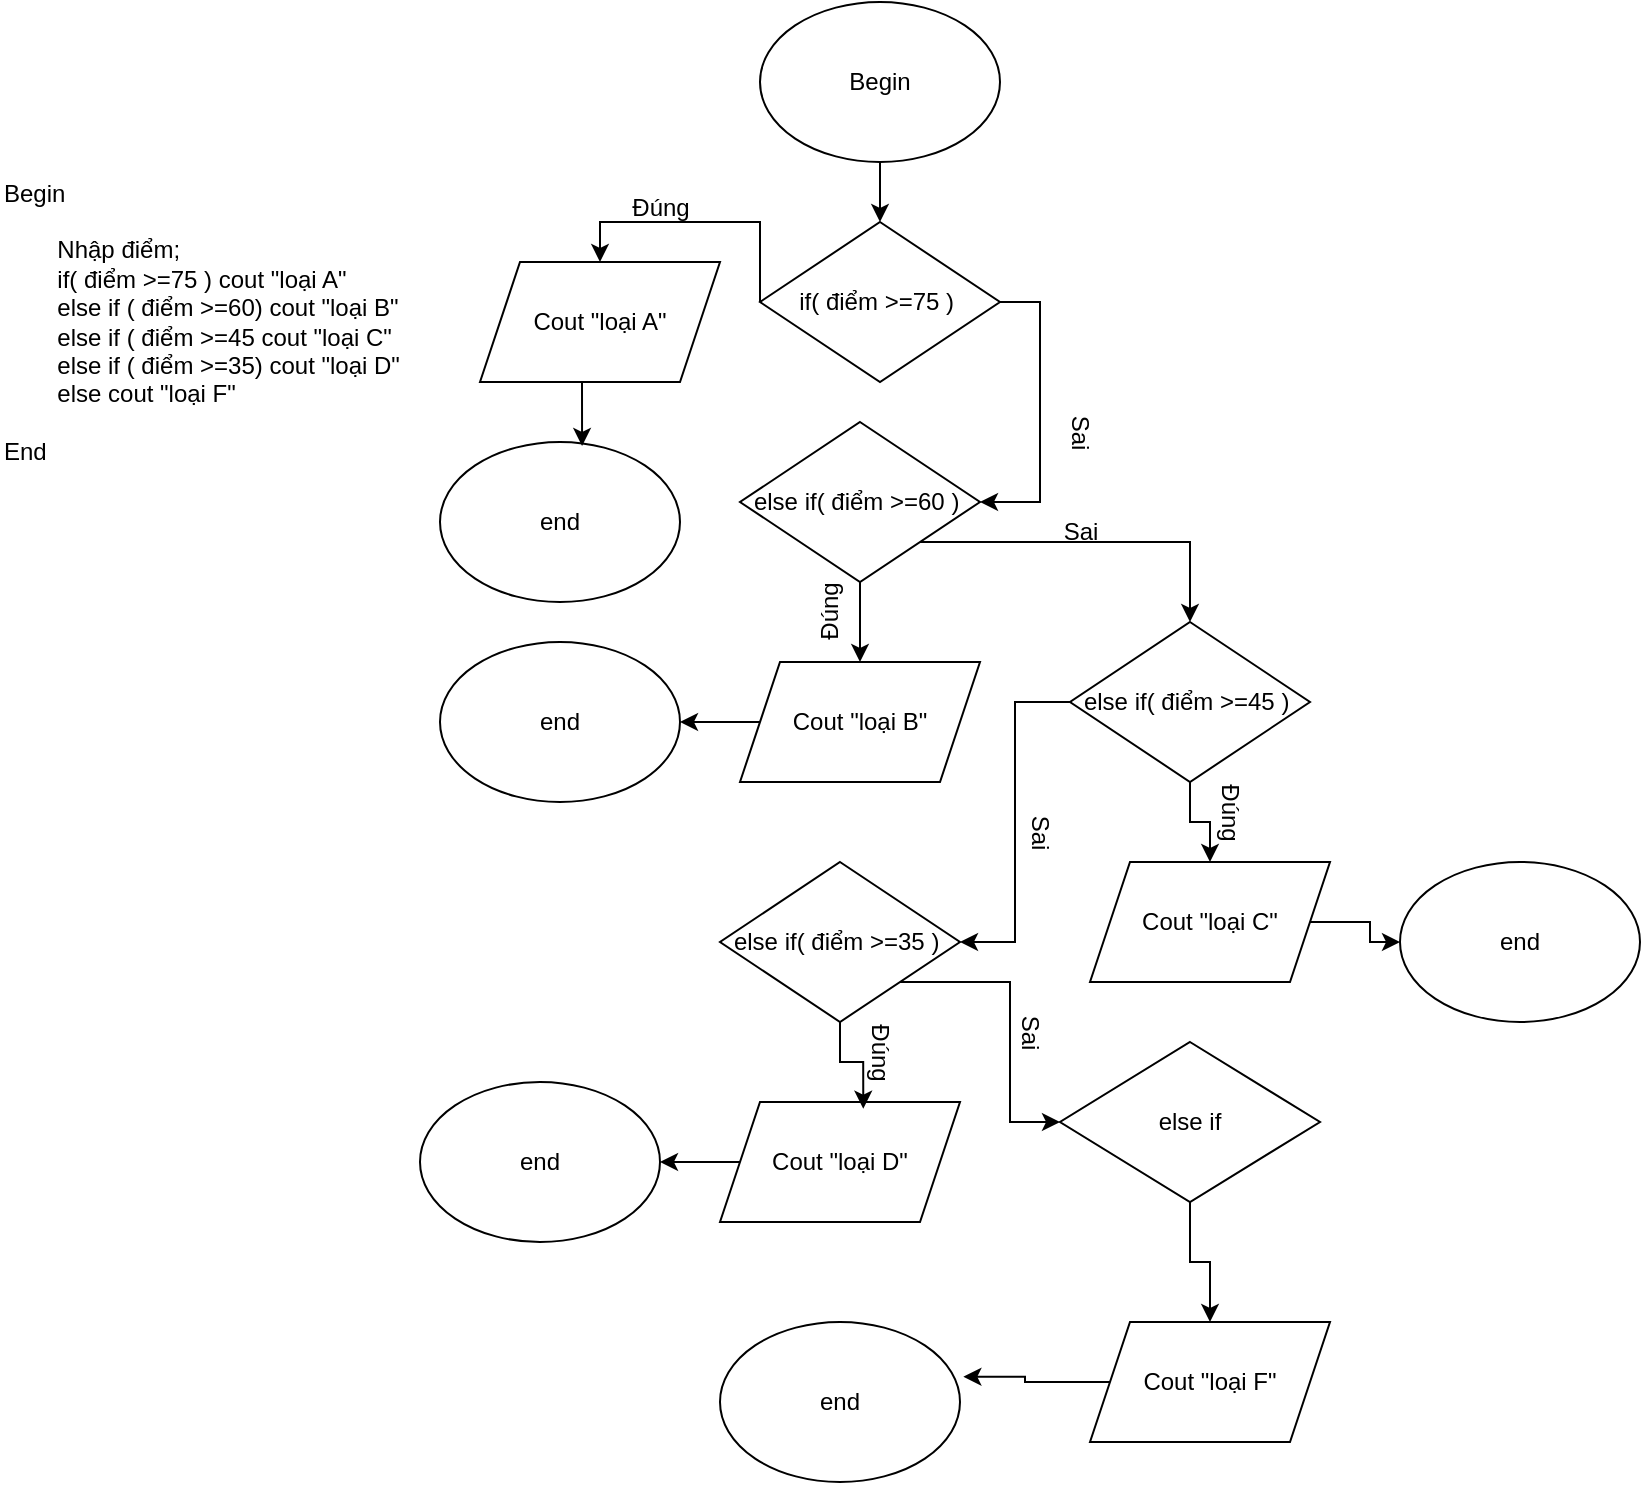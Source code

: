 <mxfile version="24.7.17">
  <diagram name="Page-1" id="b-rBPI10aY0FwaceuBIl">
    <mxGraphModel dx="1221" dy="823" grid="1" gridSize="10" guides="1" tooltips="1" connect="1" arrows="1" fold="1" page="1" pageScale="1" pageWidth="850" pageHeight="1100" math="0" shadow="0">
      <root>
        <mxCell id="0" />
        <mxCell id="1" parent="0" />
        <mxCell id="R6H1yCaC_U09KvBiGj2D-18" style="edgeStyle=orthogonalEdgeStyle;rounded=0;orthogonalLoop=1;jettySize=auto;html=1;exitX=0.5;exitY=1;exitDx=0;exitDy=0;entryX=0.5;entryY=0;entryDx=0;entryDy=0;" edge="1" parent="1" source="R6H1yCaC_U09KvBiGj2D-2" target="R6H1yCaC_U09KvBiGj2D-8">
          <mxGeometry relative="1" as="geometry" />
        </mxCell>
        <mxCell id="R6H1yCaC_U09KvBiGj2D-2" value="Begin" style="ellipse;whiteSpace=wrap;html=1;" vertex="1" parent="1">
          <mxGeometry x="410" y="60" width="120" height="80" as="geometry" />
        </mxCell>
        <mxCell id="R6H1yCaC_U09KvBiGj2D-6" value="Begin&lt;div&gt;&lt;span style=&quot;white-space: pre;&quot;&gt;&#x9;&lt;/span&gt;&lt;br&gt;&lt;/div&gt;&lt;div&gt;&lt;span style=&quot;white-space: pre;&quot;&gt;&#x9;&lt;/span&gt;Nhập điểm;&lt;br&gt;&lt;/div&gt;&lt;div&gt;&lt;span style=&quot;white-space: pre;&quot;&gt;&#x9;&lt;/span&gt;if( điểm &amp;gt;=75 ) cout &quot;loại A&quot;&lt;br&gt;&lt;/div&gt;&lt;div&gt;&lt;span style=&quot;white-space: pre;&quot;&gt;&#x9;&lt;/span&gt;else if ( điểm &amp;gt;=60) cout &quot;loại B&quot;&lt;br&gt;&lt;/div&gt;&lt;div&gt;&lt;span style=&quot;white-space: pre;&quot;&gt;&#x9;&lt;/span&gt;else if ( điểm &amp;gt;=45 cout &quot;loại C&quot;&lt;br&gt;&lt;/div&gt;&lt;div&gt;&lt;span style=&quot;white-space: pre;&quot;&gt;&#x9;&lt;/span&gt;else if ( điểm &amp;gt;=35) cout &quot;loại D&quot;&lt;br&gt;&lt;/div&gt;&lt;div&gt;&lt;span style=&quot;white-space: pre;&quot;&gt;&#x9;&lt;/span&gt;else cout &quot;loại F&quot;&lt;br&gt;&lt;/div&gt;&lt;div&gt;&lt;br&gt;&lt;/div&gt;&lt;div&gt;End&lt;/div&gt;" style="text;html=1;align=left;verticalAlign=middle;resizable=0;points=[];autosize=1;strokeColor=none;fillColor=none;" vertex="1" parent="1">
          <mxGeometry x="30" y="140" width="220" height="160" as="geometry" />
        </mxCell>
        <mxCell id="R6H1yCaC_U09KvBiGj2D-21" style="edgeStyle=orthogonalEdgeStyle;rounded=0;orthogonalLoop=1;jettySize=auto;html=1;exitX=0.5;exitY=1;exitDx=0;exitDy=0;entryX=0.5;entryY=0;entryDx=0;entryDy=0;" edge="1" parent="1" source="R6H1yCaC_U09KvBiGj2D-7" target="R6H1yCaC_U09KvBiGj2D-12">
          <mxGeometry relative="1" as="geometry" />
        </mxCell>
        <mxCell id="R6H1yCaC_U09KvBiGj2D-30" style="edgeStyle=orthogonalEdgeStyle;rounded=0;orthogonalLoop=1;jettySize=auto;html=1;exitX=1;exitY=1;exitDx=0;exitDy=0;entryX=0.5;entryY=0;entryDx=0;entryDy=0;" edge="1" parent="1" source="R6H1yCaC_U09KvBiGj2D-7" target="R6H1yCaC_U09KvBiGj2D-9">
          <mxGeometry relative="1" as="geometry" />
        </mxCell>
        <mxCell id="R6H1yCaC_U09KvBiGj2D-7" value="&lt;span style=&quot;text-align: left; text-wrap: nowrap;&quot;&gt;else if( điểm &amp;gt;=60 )&amp;nbsp;&lt;/span&gt;" style="rhombus;whiteSpace=wrap;html=1;" vertex="1" parent="1">
          <mxGeometry x="400" y="270" width="120" height="80" as="geometry" />
        </mxCell>
        <mxCell id="R6H1yCaC_U09KvBiGj2D-19" style="edgeStyle=orthogonalEdgeStyle;rounded=0;orthogonalLoop=1;jettySize=auto;html=1;exitX=0;exitY=0.5;exitDx=0;exitDy=0;entryX=0.5;entryY=0;entryDx=0;entryDy=0;" edge="1" parent="1" source="R6H1yCaC_U09KvBiGj2D-8" target="R6H1yCaC_U09KvBiGj2D-15">
          <mxGeometry relative="1" as="geometry">
            <Array as="points">
              <mxPoint x="410" y="170" />
              <mxPoint x="330" y="170" />
            </Array>
          </mxGeometry>
        </mxCell>
        <mxCell id="R6H1yCaC_U09KvBiGj2D-29" style="edgeStyle=orthogonalEdgeStyle;rounded=0;orthogonalLoop=1;jettySize=auto;html=1;exitX=1;exitY=0.5;exitDx=0;exitDy=0;entryX=1;entryY=0.5;entryDx=0;entryDy=0;" edge="1" parent="1" source="R6H1yCaC_U09KvBiGj2D-8" target="R6H1yCaC_U09KvBiGj2D-7">
          <mxGeometry relative="1" as="geometry" />
        </mxCell>
        <mxCell id="R6H1yCaC_U09KvBiGj2D-8" value="&lt;span style=&quot;text-align: left; text-wrap: nowrap;&quot;&gt;if( điểm &amp;gt;=75 )&amp;nbsp;&lt;/span&gt;" style="rhombus;whiteSpace=wrap;html=1;" vertex="1" parent="1">
          <mxGeometry x="410" y="170" width="120" height="80" as="geometry" />
        </mxCell>
        <mxCell id="R6H1yCaC_U09KvBiGj2D-31" style="edgeStyle=orthogonalEdgeStyle;rounded=0;orthogonalLoop=1;jettySize=auto;html=1;exitX=0.5;exitY=1;exitDx=0;exitDy=0;entryX=0.5;entryY=0;entryDx=0;entryDy=0;" edge="1" parent="1" source="R6H1yCaC_U09KvBiGj2D-9" target="R6H1yCaC_U09KvBiGj2D-14">
          <mxGeometry relative="1" as="geometry" />
        </mxCell>
        <mxCell id="R6H1yCaC_U09KvBiGj2D-33" style="edgeStyle=orthogonalEdgeStyle;rounded=0;orthogonalLoop=1;jettySize=auto;html=1;exitX=0;exitY=0.5;exitDx=0;exitDy=0;entryX=1;entryY=0.5;entryDx=0;entryDy=0;" edge="1" parent="1" source="R6H1yCaC_U09KvBiGj2D-9" target="R6H1yCaC_U09KvBiGj2D-10">
          <mxGeometry relative="1" as="geometry" />
        </mxCell>
        <mxCell id="R6H1yCaC_U09KvBiGj2D-9" value="&lt;span style=&quot;text-align: left; text-wrap: nowrap;&quot;&gt;else if( điểm &amp;gt;=45 )&amp;nbsp;&lt;/span&gt;" style="rhombus;whiteSpace=wrap;html=1;" vertex="1" parent="1">
          <mxGeometry x="565" y="370" width="120" height="80" as="geometry" />
        </mxCell>
        <mxCell id="R6H1yCaC_U09KvBiGj2D-34" style="edgeStyle=orthogonalEdgeStyle;rounded=0;orthogonalLoop=1;jettySize=auto;html=1;exitX=1;exitY=1;exitDx=0;exitDy=0;entryX=0;entryY=0.5;entryDx=0;entryDy=0;" edge="1" parent="1" source="R6H1yCaC_U09KvBiGj2D-10" target="R6H1yCaC_U09KvBiGj2D-16">
          <mxGeometry relative="1" as="geometry" />
        </mxCell>
        <mxCell id="R6H1yCaC_U09KvBiGj2D-10" value="&lt;span style=&quot;text-align: left; text-wrap: nowrap;&quot;&gt;else if( điểm &amp;gt;=35 )&amp;nbsp;&lt;/span&gt;" style="rhombus;whiteSpace=wrap;html=1;" vertex="1" parent="1">
          <mxGeometry x="390" y="490" width="120" height="80" as="geometry" />
        </mxCell>
        <mxCell id="R6H1yCaC_U09KvBiGj2D-52" style="edgeStyle=orthogonalEdgeStyle;rounded=0;orthogonalLoop=1;jettySize=auto;html=1;exitX=0;exitY=0.5;exitDx=0;exitDy=0;entryX=1;entryY=0.5;entryDx=0;entryDy=0;" edge="1" parent="1" source="R6H1yCaC_U09KvBiGj2D-11" target="R6H1yCaC_U09KvBiGj2D-45">
          <mxGeometry relative="1" as="geometry" />
        </mxCell>
        <mxCell id="R6H1yCaC_U09KvBiGj2D-11" value="Cout &quot;loại D&quot;" style="shape=parallelogram;perimeter=parallelogramPerimeter;whiteSpace=wrap;html=1;fixedSize=1;" vertex="1" parent="1">
          <mxGeometry x="390" y="610" width="120" height="60" as="geometry" />
        </mxCell>
        <mxCell id="R6H1yCaC_U09KvBiGj2D-50" style="edgeStyle=orthogonalEdgeStyle;rounded=0;orthogonalLoop=1;jettySize=auto;html=1;exitX=0;exitY=0.5;exitDx=0;exitDy=0;entryX=1;entryY=0.5;entryDx=0;entryDy=0;" edge="1" parent="1" source="R6H1yCaC_U09KvBiGj2D-12" target="R6H1yCaC_U09KvBiGj2D-46">
          <mxGeometry relative="1" as="geometry" />
        </mxCell>
        <mxCell id="R6H1yCaC_U09KvBiGj2D-12" value="Cout &quot;loại B&quot;" style="shape=parallelogram;perimeter=parallelogramPerimeter;whiteSpace=wrap;html=1;fixedSize=1;" vertex="1" parent="1">
          <mxGeometry x="400" y="390" width="120" height="60" as="geometry" />
        </mxCell>
        <mxCell id="R6H1yCaC_U09KvBiGj2D-13" value="Cout &quot;loại F&quot;" style="shape=parallelogram;perimeter=parallelogramPerimeter;whiteSpace=wrap;html=1;fixedSize=1;" vertex="1" parent="1">
          <mxGeometry x="575" y="720" width="120" height="60" as="geometry" />
        </mxCell>
        <mxCell id="R6H1yCaC_U09KvBiGj2D-49" style="edgeStyle=orthogonalEdgeStyle;rounded=0;orthogonalLoop=1;jettySize=auto;html=1;exitX=1;exitY=0.5;exitDx=0;exitDy=0;entryX=0;entryY=0.5;entryDx=0;entryDy=0;" edge="1" parent="1" source="R6H1yCaC_U09KvBiGj2D-14" target="R6H1yCaC_U09KvBiGj2D-48">
          <mxGeometry relative="1" as="geometry" />
        </mxCell>
        <mxCell id="R6H1yCaC_U09KvBiGj2D-14" value="Cout &quot;loại C&quot;" style="shape=parallelogram;perimeter=parallelogramPerimeter;whiteSpace=wrap;html=1;fixedSize=1;" vertex="1" parent="1">
          <mxGeometry x="575" y="490" width="120" height="60" as="geometry" />
        </mxCell>
        <mxCell id="R6H1yCaC_U09KvBiGj2D-15" value="Cout &quot;loại A&quot;" style="shape=parallelogram;perimeter=parallelogramPerimeter;whiteSpace=wrap;html=1;fixedSize=1;" vertex="1" parent="1">
          <mxGeometry x="270" y="190" width="120" height="60" as="geometry" />
        </mxCell>
        <mxCell id="R6H1yCaC_U09KvBiGj2D-27" style="edgeStyle=orthogonalEdgeStyle;rounded=0;orthogonalLoop=1;jettySize=auto;html=1;exitX=0.5;exitY=1;exitDx=0;exitDy=0;entryX=0.5;entryY=0;entryDx=0;entryDy=0;" edge="1" parent="1" source="R6H1yCaC_U09KvBiGj2D-16" target="R6H1yCaC_U09KvBiGj2D-13">
          <mxGeometry relative="1" as="geometry" />
        </mxCell>
        <mxCell id="R6H1yCaC_U09KvBiGj2D-16" value="else if" style="rhombus;whiteSpace=wrap;html=1;" vertex="1" parent="1">
          <mxGeometry x="560" y="580" width="130" height="80" as="geometry" />
        </mxCell>
        <mxCell id="R6H1yCaC_U09KvBiGj2D-17" value="end" style="ellipse;whiteSpace=wrap;html=1;" vertex="1" parent="1">
          <mxGeometry x="390" y="720" width="120" height="80" as="geometry" />
        </mxCell>
        <mxCell id="R6H1yCaC_U09KvBiGj2D-25" style="edgeStyle=orthogonalEdgeStyle;rounded=0;orthogonalLoop=1;jettySize=auto;html=1;exitX=0.5;exitY=1;exitDx=0;exitDy=0;entryX=0.597;entryY=0.056;entryDx=0;entryDy=0;entryPerimeter=0;" edge="1" parent="1" source="R6H1yCaC_U09KvBiGj2D-10" target="R6H1yCaC_U09KvBiGj2D-11">
          <mxGeometry relative="1" as="geometry" />
        </mxCell>
        <mxCell id="R6H1yCaC_U09KvBiGj2D-28" style="edgeStyle=orthogonalEdgeStyle;rounded=0;orthogonalLoop=1;jettySize=auto;html=1;exitX=0;exitY=0.5;exitDx=0;exitDy=0;entryX=1.014;entryY=0.342;entryDx=0;entryDy=0;entryPerimeter=0;" edge="1" parent="1" source="R6H1yCaC_U09KvBiGj2D-13" target="R6H1yCaC_U09KvBiGj2D-17">
          <mxGeometry relative="1" as="geometry" />
        </mxCell>
        <mxCell id="R6H1yCaC_U09KvBiGj2D-35" value="Đúng" style="text;html=1;align=center;verticalAlign=middle;resizable=0;points=[];autosize=1;strokeColor=none;fillColor=none;" vertex="1" parent="1">
          <mxGeometry x="335" y="148" width="50" height="30" as="geometry" />
        </mxCell>
        <mxCell id="R6H1yCaC_U09KvBiGj2D-36" value="Đúng" style="text;html=1;align=center;verticalAlign=middle;resizable=0;points=[];autosize=1;strokeColor=none;fillColor=none;rotation=270;" vertex="1" parent="1">
          <mxGeometry x="420" y="350" width="50" height="30" as="geometry" />
        </mxCell>
        <mxCell id="R6H1yCaC_U09KvBiGj2D-37" value="Đúng" style="text;html=1;align=center;verticalAlign=middle;resizable=0;points=[];autosize=1;strokeColor=none;fillColor=none;rotation=90;" vertex="1" parent="1">
          <mxGeometry x="620" y="450" width="50" height="30" as="geometry" />
        </mxCell>
        <mxCell id="R6H1yCaC_U09KvBiGj2D-38" value="Đúng" style="text;html=1;align=center;verticalAlign=middle;resizable=0;points=[];autosize=1;strokeColor=none;fillColor=none;rotation=90;" vertex="1" parent="1">
          <mxGeometry x="445" y="570" width="50" height="30" as="geometry" />
        </mxCell>
        <mxCell id="R6H1yCaC_U09KvBiGj2D-39" value="Sai" style="text;html=1;align=center;verticalAlign=middle;resizable=0;points=[];autosize=1;strokeColor=none;fillColor=none;rotation=90;" vertex="1" parent="1">
          <mxGeometry x="550" y="260" width="40" height="30" as="geometry" />
        </mxCell>
        <mxCell id="R6H1yCaC_U09KvBiGj2D-42" value="Sai" style="text;html=1;align=center;verticalAlign=middle;resizable=0;points=[];autosize=1;strokeColor=none;fillColor=none;rotation=0;" vertex="1" parent="1">
          <mxGeometry x="550" y="310" width="40" height="30" as="geometry" />
        </mxCell>
        <mxCell id="R6H1yCaC_U09KvBiGj2D-43" value="Sai" style="text;html=1;align=center;verticalAlign=middle;resizable=0;points=[];autosize=1;strokeColor=none;fillColor=none;rotation=90;" vertex="1" parent="1">
          <mxGeometry x="530" y="460" width="40" height="30" as="geometry" />
        </mxCell>
        <mxCell id="R6H1yCaC_U09KvBiGj2D-44" value="Sai" style="text;html=1;align=center;verticalAlign=middle;resizable=0;points=[];autosize=1;strokeColor=none;fillColor=none;rotation=90;" vertex="1" parent="1">
          <mxGeometry x="525" y="560" width="40" height="30" as="geometry" />
        </mxCell>
        <mxCell id="R6H1yCaC_U09KvBiGj2D-45" value="end" style="ellipse;whiteSpace=wrap;html=1;" vertex="1" parent="1">
          <mxGeometry x="240" y="600" width="120" height="80" as="geometry" />
        </mxCell>
        <mxCell id="R6H1yCaC_U09KvBiGj2D-46" value="end" style="ellipse;whiteSpace=wrap;html=1;" vertex="1" parent="1">
          <mxGeometry x="250" y="380" width="120" height="80" as="geometry" />
        </mxCell>
        <mxCell id="R6H1yCaC_U09KvBiGj2D-47" value="end" style="ellipse;whiteSpace=wrap;html=1;" vertex="1" parent="1">
          <mxGeometry x="250" y="280" width="120" height="80" as="geometry" />
        </mxCell>
        <mxCell id="R6H1yCaC_U09KvBiGj2D-48" value="end" style="ellipse;whiteSpace=wrap;html=1;" vertex="1" parent="1">
          <mxGeometry x="730" y="490" width="120" height="80" as="geometry" />
        </mxCell>
        <mxCell id="R6H1yCaC_U09KvBiGj2D-51" style="edgeStyle=orthogonalEdgeStyle;rounded=0;orthogonalLoop=1;jettySize=auto;html=1;exitX=0.5;exitY=1;exitDx=0;exitDy=0;entryX=0.592;entryY=0.025;entryDx=0;entryDy=0;entryPerimeter=0;" edge="1" parent="1" source="R6H1yCaC_U09KvBiGj2D-15" target="R6H1yCaC_U09KvBiGj2D-47">
          <mxGeometry relative="1" as="geometry" />
        </mxCell>
      </root>
    </mxGraphModel>
  </diagram>
</mxfile>
